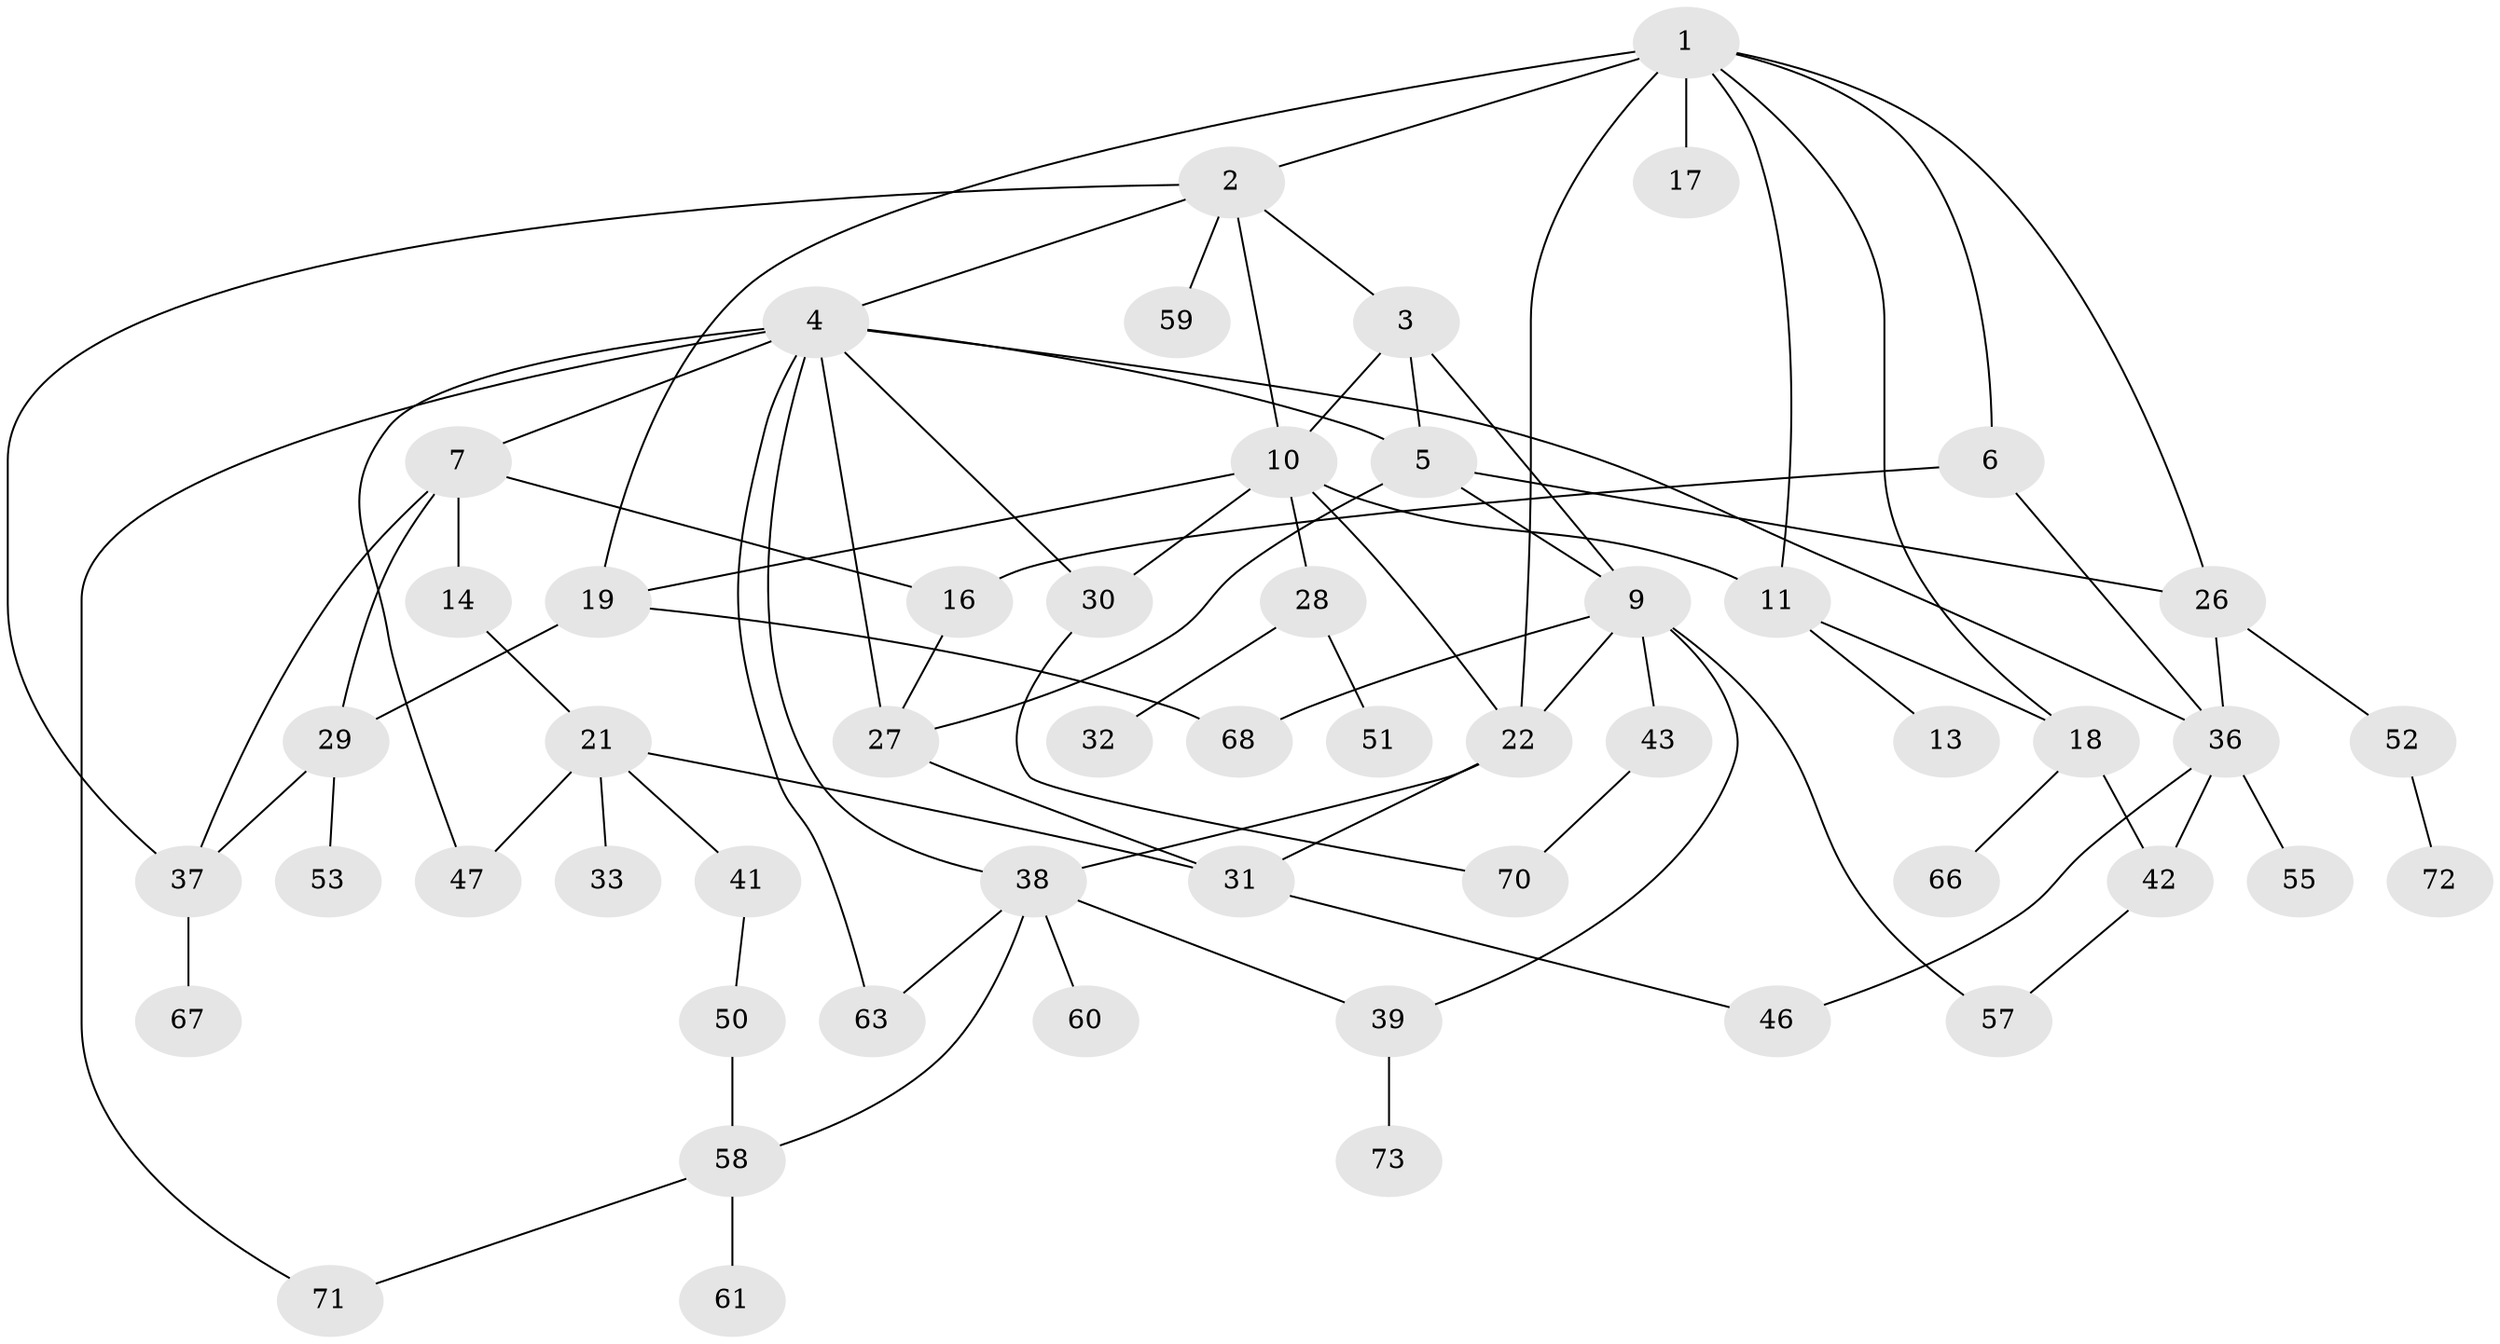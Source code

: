 // Generated by graph-tools (version 1.1) at 2025/51/02/27/25 19:51:38]
// undirected, 53 vertices, 83 edges
graph export_dot {
graph [start="1"]
  node [color=gray90,style=filled];
  1 [super="+8"];
  2 [super="+12"];
  3 [super="+45"];
  4 [super="+79"];
  5 [super="+24"];
  6;
  7 [super="+25"];
  9 [super="+20"];
  10 [super="+15"];
  11;
  13;
  14;
  16 [super="+40"];
  17 [super="+62"];
  18 [super="+23"];
  19;
  21 [super="+35"];
  22 [super="+34"];
  26 [super="+80"];
  27;
  28 [super="+48"];
  29 [super="+77"];
  30 [super="+81"];
  31 [super="+64"];
  32;
  33;
  36 [super="+44"];
  37 [super="+54"];
  38 [super="+49"];
  39 [super="+75"];
  41 [super="+78"];
  42;
  43 [super="+65"];
  46;
  47;
  50 [super="+56"];
  51;
  52;
  53;
  55;
  57 [super="+74"];
  58 [super="+69"];
  59;
  60;
  61;
  63;
  66;
  67;
  68;
  70 [super="+76"];
  71;
  72;
  73;
  1 -- 2;
  1 -- 6;
  1 -- 17 [weight=2];
  1 -- 26;
  1 -- 19;
  1 -- 11;
  1 -- 22;
  1 -- 18;
  2 -- 3;
  2 -- 4;
  2 -- 10;
  2 -- 59;
  2 -- 37;
  3 -- 5;
  3 -- 9;
  3 -- 10;
  4 -- 5;
  4 -- 7;
  4 -- 27;
  4 -- 38;
  4 -- 71;
  4 -- 30;
  4 -- 47;
  4 -- 36;
  4 -- 63;
  5 -- 9;
  5 -- 26;
  5 -- 27;
  6 -- 16;
  6 -- 36;
  7 -- 14;
  7 -- 16;
  7 -- 29;
  7 -- 37;
  9 -- 43;
  9 -- 57;
  9 -- 68;
  9 -- 22;
  9 -- 39;
  10 -- 11;
  10 -- 22;
  10 -- 30;
  10 -- 19;
  10 -- 28;
  11 -- 13;
  11 -- 18;
  14 -- 21;
  16 -- 27;
  18 -- 42;
  18 -- 66;
  19 -- 68;
  19 -- 29;
  21 -- 31;
  21 -- 33;
  21 -- 41;
  21 -- 47;
  22 -- 38;
  22 -- 31;
  26 -- 52;
  26 -- 36;
  27 -- 31;
  28 -- 32;
  28 -- 51;
  29 -- 53;
  29 -- 37;
  30 -- 70;
  31 -- 46;
  36 -- 46;
  36 -- 55;
  36 -- 42;
  37 -- 67;
  38 -- 58;
  38 -- 60;
  38 -- 63;
  38 -- 39;
  39 -- 73;
  41 -- 50;
  42 -- 57;
  43 -- 70;
  50 -- 58;
  52 -- 72;
  58 -- 61;
  58 -- 71;
}
